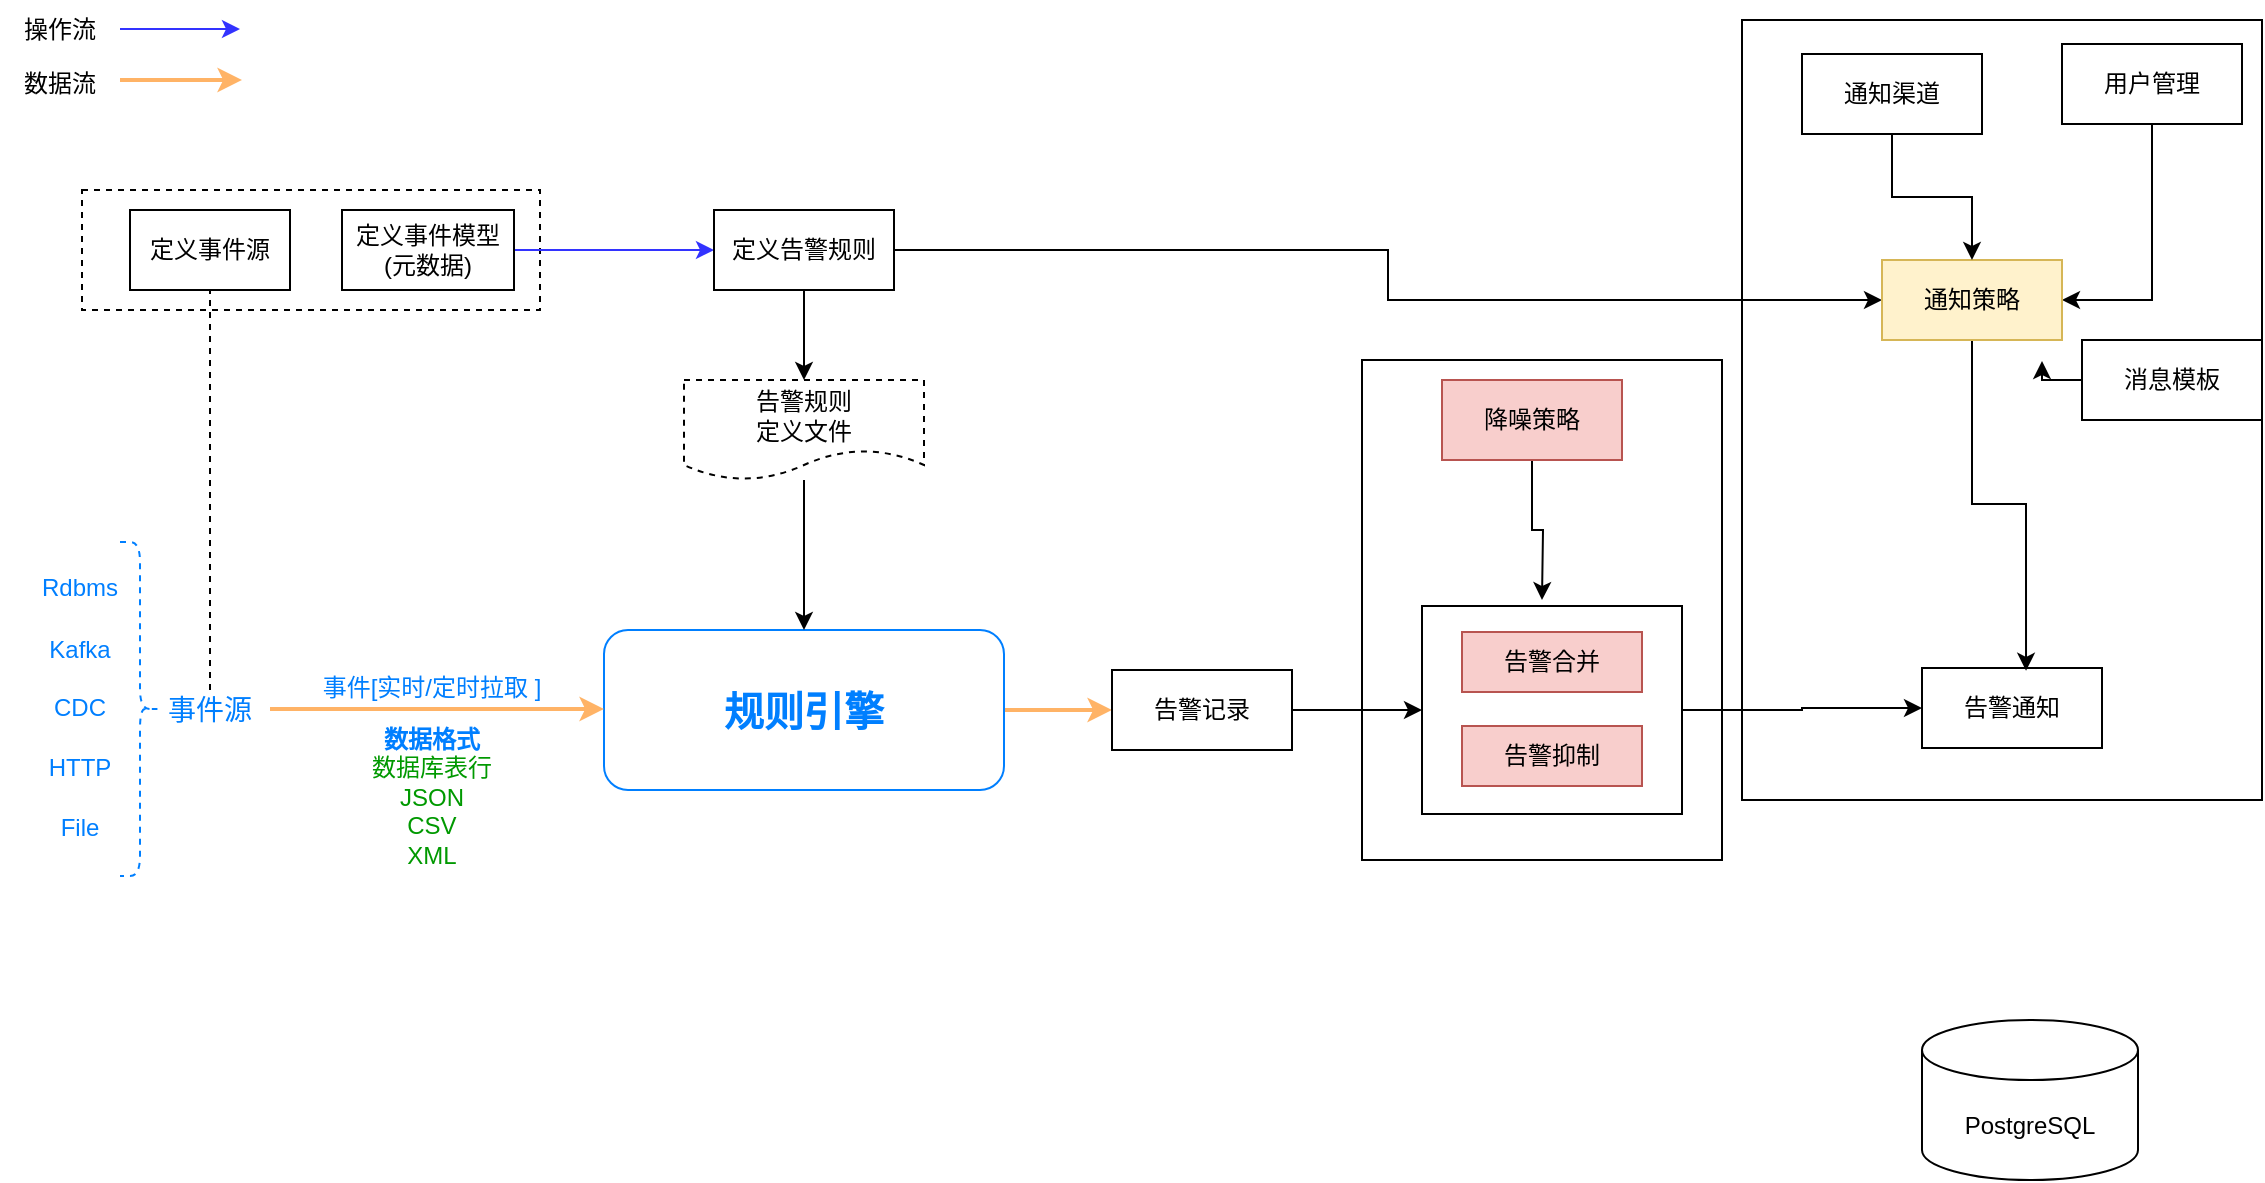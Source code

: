 <mxfile version="21.0.2" type="github" pages="3">
  <diagram name="架构图" id="fyfxFs40vQIkgWjK6ug6">
    <mxGraphModel dx="1050" dy="541" grid="1" gridSize="10" guides="1" tooltips="1" connect="1" arrows="1" fold="1" page="1" pageScale="1" pageWidth="1169" pageHeight="827" math="0" shadow="0">
      <root>
        <mxCell id="0" />
        <mxCell id="1" parent="0" />
        <mxCell id="ajzhrPVUtSA5EL2jIO49-2" value="" style="rounded=0;whiteSpace=wrap;html=1;" vertex="1" parent="1">
          <mxGeometry x="710" y="180" width="180" height="250" as="geometry" />
        </mxCell>
        <mxCell id="ajzhrPVUtSA5EL2jIO49-3" value="" style="rounded=0;whiteSpace=wrap;html=1;" vertex="1" parent="1">
          <mxGeometry x="900" y="10" width="260" height="390" as="geometry" />
        </mxCell>
        <mxCell id="mOruX_GzIYojNORpQygu-18" value="" style="rounded=0;whiteSpace=wrap;html=1;dashed=1;" parent="1" vertex="1">
          <mxGeometry x="70" y="95" width="229" height="60" as="geometry" />
        </mxCell>
        <mxCell id="mOruX_GzIYojNORpQygu-41" style="edgeStyle=orthogonalEdgeStyle;rounded=0;orthogonalLoop=1;jettySize=auto;html=1;entryX=0;entryY=0.5;entryDx=0;entryDy=0;fontSize=14;fontColor=#007FFF;strokeColor=#FFB366;strokeWidth=2;" parent="1" source="mOruX_GzIYojNORpQygu-1" target="mOruX_GzIYojNORpQygu-40" edge="1">
          <mxGeometry relative="1" as="geometry" />
        </mxCell>
        <mxCell id="mOruX_GzIYojNORpQygu-1" value="规则引擎" style="rounded=1;whiteSpace=wrap;html=1;fontSize=20;strokeColor=#007FFF;fontStyle=1;fontColor=#007FFF;" parent="1" vertex="1">
          <mxGeometry x="331" y="315" width="200" height="80" as="geometry" />
        </mxCell>
        <mxCell id="mOruX_GzIYojNORpQygu-7" value="定义事件源" style="rounded=0;whiteSpace=wrap;html=1;" parent="1" vertex="1">
          <mxGeometry x="94" y="105" width="80" height="40" as="geometry" />
        </mxCell>
        <mxCell id="mOruX_GzIYojNORpQygu-16" style="edgeStyle=orthogonalEdgeStyle;rounded=0;orthogonalLoop=1;jettySize=auto;html=1;exitX=1;exitY=0.5;exitDx=0;exitDy=0;entryX=0;entryY=0.5;entryDx=0;entryDy=0;fontSize=20;strokeColor=#3333FF;fontColor=#007FFF;fillColor=#d5e8d4;" parent="1" source="mOruX_GzIYojNORpQygu-9" target="mOruX_GzIYojNORpQygu-10" edge="1">
          <mxGeometry relative="1" as="geometry" />
        </mxCell>
        <mxCell id="mOruX_GzIYojNORpQygu-9" value="定义事件模型&lt;br&gt;(元数据)" style="rounded=0;whiteSpace=wrap;html=1;" parent="1" vertex="1">
          <mxGeometry x="200" y="105" width="86" height="40" as="geometry" />
        </mxCell>
        <mxCell id="AYFe1LkNhk6pxs-Rbo1C-2" style="edgeStyle=orthogonalEdgeStyle;rounded=0;orthogonalLoop=1;jettySize=auto;html=1;entryX=0;entryY=0.5;entryDx=0;entryDy=0;" parent="1" source="mOruX_GzIYojNORpQygu-10" target="AYFe1LkNhk6pxs-Rbo1C-1" edge="1">
          <mxGeometry relative="1" as="geometry" />
        </mxCell>
        <mxCell id="AYFe1LkNhk6pxs-Rbo1C-3" style="edgeStyle=orthogonalEdgeStyle;rounded=0;orthogonalLoop=1;jettySize=auto;html=1;entryX=0.5;entryY=0;entryDx=0;entryDy=0;" parent="1" source="mOruX_GzIYojNORpQygu-10" target="mOruX_GzIYojNORpQygu-17" edge="1">
          <mxGeometry relative="1" as="geometry" />
        </mxCell>
        <mxCell id="mOruX_GzIYojNORpQygu-10" value="定义告警规则" style="rounded=0;whiteSpace=wrap;html=1;" parent="1" vertex="1">
          <mxGeometry x="386" y="105" width="90" height="40" as="geometry" />
        </mxCell>
        <mxCell id="AYFe1LkNhk6pxs-Rbo1C-5" style="edgeStyle=orthogonalEdgeStyle;rounded=0;orthogonalLoop=1;jettySize=auto;html=1;entryX=0.5;entryY=0;entryDx=0;entryDy=0;" parent="1" source="mOruX_GzIYojNORpQygu-17" target="mOruX_GzIYojNORpQygu-1" edge="1">
          <mxGeometry relative="1" as="geometry" />
        </mxCell>
        <mxCell id="mOruX_GzIYojNORpQygu-17" value="告警规则&lt;br&gt;定义文件" style="shape=document;whiteSpace=wrap;html=1;boundedLbl=1;dashed=1;" parent="1" vertex="1">
          <mxGeometry x="371" y="190" width="120" height="50" as="geometry" />
        </mxCell>
        <mxCell id="mOruX_GzIYojNORpQygu-25" value="" style="shape=curlyBracket;whiteSpace=wrap;html=1;rounded=1;flipH=1;labelPosition=right;verticalLabelPosition=middle;align=left;verticalAlign=middle;dashed=1;strokeColor=#007FFF;fontSize=20;fontColor=#007FFF;" parent="1" vertex="1">
          <mxGeometry x="89" y="271" width="20" height="167" as="geometry" />
        </mxCell>
        <mxCell id="mOruX_GzIYojNORpQygu-26" value="Rdbms" style="text;strokeColor=none;align=center;fillColor=none;html=1;verticalAlign=middle;whiteSpace=wrap;rounded=0;fontSize=12;fontColor=#007FFF;" parent="1" vertex="1">
          <mxGeometry x="39" y="284" width="60" height="20" as="geometry" />
        </mxCell>
        <mxCell id="mOruX_GzIYojNORpQygu-28" value="Kafka" style="text;strokeColor=none;align=center;fillColor=none;html=1;verticalAlign=middle;whiteSpace=wrap;rounded=0;fontSize=12;fontColor=#007FFF;" parent="1" vertex="1">
          <mxGeometry x="39" y="315" width="60" height="20" as="geometry" />
        </mxCell>
        <mxCell id="mOruX_GzIYojNORpQygu-31" value="CDC" style="text;strokeColor=none;align=center;fillColor=none;html=1;verticalAlign=middle;whiteSpace=wrap;rounded=0;fontSize=12;fontColor=#007FFF;" parent="1" vertex="1">
          <mxGeometry x="39" y="344" width="60" height="20" as="geometry" />
        </mxCell>
        <mxCell id="mOruX_GzIYojNORpQygu-32" value="HTTP" style="text;strokeColor=none;align=center;fillColor=none;html=1;verticalAlign=middle;whiteSpace=wrap;rounded=0;fontSize=12;fontColor=#007FFF;" parent="1" vertex="1">
          <mxGeometry x="39" y="374" width="60" height="20" as="geometry" />
        </mxCell>
        <mxCell id="mOruX_GzIYojNORpQygu-33" value="File" style="text;strokeColor=none;align=center;fillColor=none;html=1;verticalAlign=middle;whiteSpace=wrap;rounded=0;fontSize=12;fontColor=#007FFF;" parent="1" vertex="1">
          <mxGeometry x="39" y="404" width="60" height="20" as="geometry" />
        </mxCell>
        <mxCell id="mOruX_GzIYojNORpQygu-36" style="edgeStyle=orthogonalEdgeStyle;rounded=0;orthogonalLoop=1;jettySize=auto;html=1;fontSize=14;fontColor=#007FFF;strokeColor=#FFB366;strokeWidth=2;" parent="1" edge="1">
          <mxGeometry relative="1" as="geometry">
            <mxPoint x="89" y="40" as="sourcePoint" />
            <mxPoint x="150" y="40" as="targetPoint" />
          </mxGeometry>
        </mxCell>
        <mxCell id="mOruX_GzIYojNORpQygu-37" style="edgeStyle=orthogonalEdgeStyle;rounded=0;orthogonalLoop=1;jettySize=auto;html=1;exitX=0.5;exitY=0;exitDx=0;exitDy=0;fontSize=14;fontColor=#007FFF;dashed=1;endArrow=none;endFill=0;" parent="1" source="mOruX_GzIYojNORpQygu-34" target="mOruX_GzIYojNORpQygu-7" edge="1">
          <mxGeometry relative="1" as="geometry" />
        </mxCell>
        <mxCell id="mOruX_GzIYojNORpQygu-34" value="事件源" style="text;strokeColor=none;align=center;fillColor=none;html=1;verticalAlign=middle;whiteSpace=wrap;rounded=0;fontSize=14;fontColor=#007FFF;" parent="1" vertex="1">
          <mxGeometry x="104" y="345" width="60" height="20" as="geometry" />
        </mxCell>
        <mxCell id="mOruX_GzIYojNORpQygu-38" value="事件[实时/定时拉取 ]" style="text;strokeColor=none;align=center;fillColor=none;html=1;verticalAlign=middle;whiteSpace=wrap;rounded=0;fontSize=12;fontColor=#007FFF;" parent="1" vertex="1">
          <mxGeometry x="180" y="334" width="130" height="20" as="geometry" />
        </mxCell>
        <mxCell id="mOruX_GzIYojNORpQygu-39" value="&lt;b&gt;&lt;font style=&quot;font-size: 12px;&quot;&gt;数据格式&lt;/font&gt;&lt;/b&gt;&lt;br&gt;&lt;font color=&quot;#009900&quot;&gt;数据库表行&lt;br&gt;JSON&lt;br&gt;CSV&lt;br&gt;XML&lt;/font&gt;" style="text;strokeColor=none;align=center;fillColor=none;html=1;verticalAlign=top;whiteSpace=wrap;rounded=0;fontSize=12;fontColor=#007FFF;" parent="1" vertex="1">
          <mxGeometry x="180" y="356" width="130" height="100" as="geometry" />
        </mxCell>
        <mxCell id="N9vnKGzAlBT49hK8Uw0d-4" style="edgeStyle=orthogonalEdgeStyle;rounded=0;orthogonalLoop=1;jettySize=auto;html=1;entryX=0;entryY=0.5;entryDx=0;entryDy=0;" edge="1" parent="1" source="mOruX_GzIYojNORpQygu-40" target="SUWMHciUiN1ln3H69Bqs-1">
          <mxGeometry relative="1" as="geometry" />
        </mxCell>
        <mxCell id="mOruX_GzIYojNORpQygu-40" value="告警记录" style="rounded=0;whiteSpace=wrap;html=1;" parent="1" vertex="1">
          <mxGeometry x="585" y="335" width="90" height="40" as="geometry" />
        </mxCell>
        <mxCell id="mOruX_GzIYojNORpQygu-42" value="告警通知" style="rounded=0;whiteSpace=wrap;html=1;" parent="1" vertex="1">
          <mxGeometry x="990" y="334" width="90" height="40" as="geometry" />
        </mxCell>
        <mxCell id="p2kBlK-FWfxOSTdEt7PT-1" value="PostgreSQL" style="shape=cylinder3;whiteSpace=wrap;html=1;boundedLbl=1;backgroundOutline=1;size=15;" parent="1" vertex="1">
          <mxGeometry x="990" y="510" width="108" height="80" as="geometry" />
        </mxCell>
        <mxCell id="p2kBlK-FWfxOSTdEt7PT-5" style="edgeStyle=orthogonalEdgeStyle;rounded=0;orthogonalLoop=1;jettySize=auto;html=1;fontSize=20;fontColor=#007FFF;strokeColor=#3333FF;fillColor=#d5e8d4;" parent="1" edge="1">
          <mxGeometry relative="1" as="geometry">
            <mxPoint x="89" y="14.5" as="sourcePoint" />
            <mxPoint x="149" y="14.5" as="targetPoint" />
          </mxGeometry>
        </mxCell>
        <mxCell id="p2kBlK-FWfxOSTdEt7PT-6" value="操作流" style="text;strokeColor=none;align=center;fillColor=none;html=1;verticalAlign=middle;whiteSpace=wrap;rounded=0;" parent="1" vertex="1">
          <mxGeometry x="29" width="60" height="30" as="geometry" />
        </mxCell>
        <mxCell id="p2kBlK-FWfxOSTdEt7PT-12" style="edgeStyle=orthogonalEdgeStyle;rounded=0;orthogonalLoop=1;jettySize=auto;html=1;entryX=0;entryY=0.5;entryDx=0;entryDy=0;fontSize=14;fontColor=#007FFF;strokeColor=#FFB366;strokeWidth=2;" parent="1" edge="1">
          <mxGeometry relative="1" as="geometry">
            <mxPoint x="164" y="354.5" as="sourcePoint" />
            <mxPoint x="331" y="354.5" as="targetPoint" />
          </mxGeometry>
        </mxCell>
        <mxCell id="p2kBlK-FWfxOSTdEt7PT-14" value="数据流" style="text;strokeColor=none;align=center;fillColor=none;html=1;verticalAlign=middle;whiteSpace=wrap;rounded=0;" parent="1" vertex="1">
          <mxGeometry x="29" y="27" width="60" height="30" as="geometry" />
        </mxCell>
        <mxCell id="AYFe1LkNhk6pxs-Rbo1C-6" style="edgeStyle=orthogonalEdgeStyle;rounded=0;orthogonalLoop=1;jettySize=auto;html=1;entryX=1;entryY=0.5;entryDx=0;entryDy=0;" parent="1" source="p2kBlK-FWfxOSTdEt7PT-15" target="AYFe1LkNhk6pxs-Rbo1C-1" edge="1">
          <mxGeometry relative="1" as="geometry" />
        </mxCell>
        <mxCell id="p2kBlK-FWfxOSTdEt7PT-15" value="用户管理" style="rounded=0;whiteSpace=wrap;html=1;" parent="1" vertex="1">
          <mxGeometry x="1060" y="22" width="90" height="40" as="geometry" />
        </mxCell>
        <mxCell id="4iDX63rbDuVrgUjDsWIF-3" style="edgeStyle=orthogonalEdgeStyle;rounded=0;orthogonalLoop=1;jettySize=auto;html=1;entryX=0.578;entryY=0.035;entryDx=0;entryDy=0;entryPerimeter=0;" edge="1" parent="1" source="AYFe1LkNhk6pxs-Rbo1C-1" target="mOruX_GzIYojNORpQygu-42">
          <mxGeometry relative="1" as="geometry" />
        </mxCell>
        <mxCell id="AYFe1LkNhk6pxs-Rbo1C-1" value="通知策略" style="rounded=0;whiteSpace=wrap;html=1;fillColor=#fff2cc;strokeColor=#d6b656;" parent="1" vertex="1">
          <mxGeometry x="970" y="130" width="90" height="40" as="geometry" />
        </mxCell>
        <mxCell id="AYFe1LkNhk6pxs-Rbo1C-8" style="edgeStyle=orthogonalEdgeStyle;rounded=0;orthogonalLoop=1;jettySize=auto;html=1;entryX=0.5;entryY=0;entryDx=0;entryDy=0;" parent="1" source="AYFe1LkNhk6pxs-Rbo1C-7" target="AYFe1LkNhk6pxs-Rbo1C-1" edge="1">
          <mxGeometry relative="1" as="geometry" />
        </mxCell>
        <mxCell id="AYFe1LkNhk6pxs-Rbo1C-7" value="通知渠道" style="rounded=0;whiteSpace=wrap;html=1;" parent="1" vertex="1">
          <mxGeometry x="930" y="27" width="90" height="40" as="geometry" />
        </mxCell>
        <mxCell id="N9vnKGzAlBT49hK8Uw0d-5" style="edgeStyle=orthogonalEdgeStyle;rounded=0;orthogonalLoop=1;jettySize=auto;html=1;entryX=0;entryY=0.5;entryDx=0;entryDy=0;" edge="1" parent="1" source="SUWMHciUiN1ln3H69Bqs-1" target="mOruX_GzIYojNORpQygu-42">
          <mxGeometry relative="1" as="geometry" />
        </mxCell>
        <mxCell id="SUWMHciUiN1ln3H69Bqs-1" value="" style="rounded=0;whiteSpace=wrap;html=1;" vertex="1" parent="1">
          <mxGeometry x="740" y="303" width="130" height="104" as="geometry" />
        </mxCell>
        <mxCell id="N9vnKGzAlBT49hK8Uw0d-1" value="告警合并" style="rounded=0;whiteSpace=wrap;html=1;fillColor=#f8cecc;strokeColor=#b85450;" vertex="1" parent="1">
          <mxGeometry x="760" y="316" width="90" height="30" as="geometry" />
        </mxCell>
        <mxCell id="N9vnKGzAlBT49hK8Uw0d-2" value="告警抑制" style="rounded=0;whiteSpace=wrap;html=1;fillColor=#f8cecc;strokeColor=#b85450;" vertex="1" parent="1">
          <mxGeometry x="760" y="363" width="90" height="30" as="geometry" />
        </mxCell>
        <mxCell id="N9vnKGzAlBT49hK8Uw0d-3" style="edgeStyle=orthogonalEdgeStyle;rounded=0;orthogonalLoop=1;jettySize=auto;html=1;exitX=0.5;exitY=1;exitDx=0;exitDy=0;" edge="1" parent="1" source="N9vnKGzAlBT49hK8Uw0d-2" target="N9vnKGzAlBT49hK8Uw0d-2">
          <mxGeometry relative="1" as="geometry" />
        </mxCell>
        <mxCell id="4iDX63rbDuVrgUjDsWIF-2" style="edgeStyle=orthogonalEdgeStyle;rounded=0;orthogonalLoop=1;jettySize=auto;html=1;" edge="1" parent="1" source="4iDX63rbDuVrgUjDsWIF-1">
          <mxGeometry relative="1" as="geometry">
            <mxPoint x="800" y="300" as="targetPoint" />
          </mxGeometry>
        </mxCell>
        <mxCell id="4iDX63rbDuVrgUjDsWIF-1" value="降噪策略" style="rounded=0;whiteSpace=wrap;html=1;fillColor=#f8cecc;strokeColor=#b85450;" vertex="1" parent="1">
          <mxGeometry x="750" y="190" width="90" height="40" as="geometry" />
        </mxCell>
        <mxCell id="ajzhrPVUtSA5EL2jIO49-5" style="edgeStyle=orthogonalEdgeStyle;rounded=0;orthogonalLoop=1;jettySize=auto;html=1;" edge="1" parent="1" source="ajzhrPVUtSA5EL2jIO49-4">
          <mxGeometry relative="1" as="geometry">
            <mxPoint x="1050" y="180" as="targetPoint" />
          </mxGeometry>
        </mxCell>
        <mxCell id="ajzhrPVUtSA5EL2jIO49-4" value="消息模板" style="rounded=0;whiteSpace=wrap;html=1;" vertex="1" parent="1">
          <mxGeometry x="1070" y="170" width="90" height="40" as="geometry" />
        </mxCell>
      </root>
    </mxGraphModel>
  </diagram>
  <diagram id="dFroDQbs53emCn8TejDB" name="告警规则设计">
    <mxGraphModel dx="1050" dy="541" grid="1" gridSize="10" guides="1" tooltips="1" connect="1" arrows="1" fold="1" page="1" pageScale="1" pageWidth="1169" pageHeight="827" math="0" shadow="0">
      <root>
        <mxCell id="0" />
        <mxCell id="1" parent="0" />
        <mxCell id="9-6hHzbfZa_yqnp6kfX1-1" value="规则名称" style="rounded=0;whiteSpace=wrap;html=1;" parent="1" vertex="1">
          <mxGeometry x="150" y="180" width="100" height="30" as="geometry" />
        </mxCell>
        <mxCell id="9-6hHzbfZa_yqnp6kfX1-2" style="edgeStyle=orthogonalEdgeStyle;rounded=0;orthogonalLoop=1;jettySize=auto;html=1;" parent="1" source="9-6hHzbfZa_yqnp6kfX1-3" target="9-6hHzbfZa_yqnp6kfX1-5" edge="1">
          <mxGeometry relative="1" as="geometry" />
        </mxCell>
        <mxCell id="9-6hHzbfZa_yqnp6kfX1-3" value="选择事件源" style="rounded=0;whiteSpace=wrap;html=1;" parent="1" vertex="1">
          <mxGeometry x="150" y="220" width="100" height="30" as="geometry" />
        </mxCell>
        <mxCell id="9-6hHzbfZa_yqnp6kfX1-4" style="edgeStyle=orthogonalEdgeStyle;rounded=0;orthogonalLoop=1;jettySize=auto;html=1;entryX=0;entryY=0.5;entryDx=0;entryDy=0;" parent="1" source="9-6hHzbfZa_yqnp6kfX1-5" target="9-6hHzbfZa_yqnp6kfX1-10" edge="1">
          <mxGeometry relative="1" as="geometry" />
        </mxCell>
        <mxCell id="9-6hHzbfZa_yqnp6kfX1-5" value="列出事件源字段" style="rounded=0;whiteSpace=wrap;html=1;" parent="1" vertex="1">
          <mxGeometry x="350" y="220" width="100" height="30" as="geometry" />
        </mxCell>
        <mxCell id="9-6hHzbfZa_yqnp6kfX1-6" style="edgeStyle=orthogonalEdgeStyle;rounded=0;orthogonalLoop=1;jettySize=auto;html=1;entryX=0;entryY=0.5;entryDx=0;entryDy=0;" parent="1" source="9-6hHzbfZa_yqnp6kfX1-7" target="9-6hHzbfZa_yqnp6kfX1-18" edge="1">
          <mxGeometry relative="1" as="geometry" />
        </mxCell>
        <mxCell id="9-6hHzbfZa_yqnp6kfX1-7" value="设置过滤条件" style="rounded=0;whiteSpace=wrap;html=1;" parent="1" vertex="1">
          <mxGeometry x="150" y="280" width="100" height="30" as="geometry" />
        </mxCell>
        <mxCell id="9-6hHzbfZa_yqnp6kfX1-8" style="edgeStyle=orthogonalEdgeStyle;rounded=0;orthogonalLoop=1;jettySize=auto;html=1;entryX=0;entryY=0.5;entryDx=0;entryDy=0;" parent="1" source="9-6hHzbfZa_yqnp6kfX1-9" target="9-6hHzbfZa_yqnp6kfX1-26" edge="1">
          <mxGeometry relative="1" as="geometry" />
        </mxCell>
        <mxCell id="9-6hHzbfZa_yqnp6kfX1-9" value="设置排序条件" style="rounded=0;whiteSpace=wrap;html=1;" parent="1" vertex="1">
          <mxGeometry x="150" y="430" width="100" height="30" as="geometry" />
        </mxCell>
        <mxCell id="9-6hHzbfZa_yqnp6kfX1-10" value="选择字段" style="rounded=0;whiteSpace=wrap;html=1;" parent="1" vertex="1">
          <mxGeometry x="520" y="220" width="100" height="30" as="geometry" />
        </mxCell>
        <mxCell id="9-6hHzbfZa_yqnp6kfX1-11" style="edgeStyle=orthogonalEdgeStyle;rounded=0;orthogonalLoop=1;jettySize=auto;html=1;" parent="1" source="9-6hHzbfZa_yqnp6kfX1-12" target="9-6hHzbfZa_yqnp6kfX1-14" edge="1">
          <mxGeometry relative="1" as="geometry" />
        </mxCell>
        <mxCell id="9-6hHzbfZa_yqnp6kfX1-12" value="设置时间窗口" style="rounded=0;whiteSpace=wrap;html=1;" parent="1" vertex="1">
          <mxGeometry x="150" y="530" width="110" height="30" as="geometry" />
        </mxCell>
        <mxCell id="9-6hHzbfZa_yqnp6kfX1-13" style="edgeStyle=orthogonalEdgeStyle;rounded=0;orthogonalLoop=1;jettySize=auto;html=1;" parent="1" source="9-6hHzbfZa_yqnp6kfX1-14" target="9-6hHzbfZa_yqnp6kfX1-16" edge="1">
          <mxGeometry relative="1" as="geometry" />
        </mxCell>
        <mxCell id="9-6hHzbfZa_yqnp6kfX1-14" value="输入时间值" style="rounded=0;whiteSpace=wrap;html=1;" parent="1" vertex="1">
          <mxGeometry x="350" y="530" width="100" height="30" as="geometry" />
        </mxCell>
        <mxCell id="9-6hHzbfZa_yqnp6kfX1-15" style="edgeStyle=orthogonalEdgeStyle;rounded=0;orthogonalLoop=1;jettySize=auto;html=1;entryX=0;entryY=0.5;entryDx=0;entryDy=0;" parent="1" source="9-6hHzbfZa_yqnp6kfX1-16" target="9-6hHzbfZa_yqnp6kfX1-65" edge="1">
          <mxGeometry relative="1" as="geometry" />
        </mxCell>
        <mxCell id="9-6hHzbfZa_yqnp6kfX1-16" value="选择时间单位" style="rounded=0;whiteSpace=wrap;html=1;" parent="1" vertex="1">
          <mxGeometry x="520" y="530" width="100" height="30" as="geometry" />
        </mxCell>
        <mxCell id="9-6hHzbfZa_yqnp6kfX1-17" style="edgeStyle=orthogonalEdgeStyle;rounded=0;orthogonalLoop=1;jettySize=auto;html=1;entryX=0;entryY=0.5;entryDx=0;entryDy=0;" parent="1" source="9-6hHzbfZa_yqnp6kfX1-18" target="9-6hHzbfZa_yqnp6kfX1-20" edge="1">
          <mxGeometry relative="1" as="geometry" />
        </mxCell>
        <mxCell id="9-6hHzbfZa_yqnp6kfX1-18" value="多个条件设置" style="rounded=0;whiteSpace=wrap;html=1;" parent="1" vertex="1">
          <mxGeometry x="350" y="280" width="100" height="30" as="geometry" />
        </mxCell>
        <mxCell id="9-6hHzbfZa_yqnp6kfX1-19" style="edgeStyle=orthogonalEdgeStyle;rounded=0;orthogonalLoop=1;jettySize=auto;html=1;entryX=0;entryY=0.5;entryDx=0;entryDy=0;" parent="1" source="9-6hHzbfZa_yqnp6kfX1-20" target="9-6hHzbfZa_yqnp6kfX1-22" edge="1">
          <mxGeometry relative="1" as="geometry" />
        </mxCell>
        <mxCell id="9-6hHzbfZa_yqnp6kfX1-20" value="选择字段" style="rounded=0;whiteSpace=wrap;html=1;" parent="1" vertex="1">
          <mxGeometry x="520" y="280" width="100" height="30" as="geometry" />
        </mxCell>
        <mxCell id="9-6hHzbfZa_yqnp6kfX1-21" value="" style="edgeStyle=orthogonalEdgeStyle;rounded=0;orthogonalLoop=1;jettySize=auto;html=1;" parent="1" source="9-6hHzbfZa_yqnp6kfX1-22" target="9-6hHzbfZa_yqnp6kfX1-24" edge="1">
          <mxGeometry relative="1" as="geometry" />
        </mxCell>
        <mxCell id="9-6hHzbfZa_yqnp6kfX1-22" value="选择比较条件" style="rounded=0;whiteSpace=wrap;html=1;" parent="1" vertex="1">
          <mxGeometry x="660" y="280" width="100" height="30" as="geometry" />
        </mxCell>
        <mxCell id="9-6hHzbfZa_yqnp6kfX1-23" style="edgeStyle=orthogonalEdgeStyle;rounded=0;orthogonalLoop=1;jettySize=auto;html=1;entryX=0;entryY=0.5;entryDx=0;entryDy=0;" parent="1" source="9-6hHzbfZa_yqnp6kfX1-24" target="9-6hHzbfZa_yqnp6kfX1-33" edge="1">
          <mxGeometry relative="1" as="geometry" />
        </mxCell>
        <mxCell id="9-6hHzbfZa_yqnp6kfX1-24" value="设置条件值" style="rounded=0;whiteSpace=wrap;html=1;" parent="1" vertex="1">
          <mxGeometry x="800" y="280" width="100" height="30" as="geometry" />
        </mxCell>
        <mxCell id="9-6hHzbfZa_yqnp6kfX1-25" style="edgeStyle=orthogonalEdgeStyle;rounded=0;orthogonalLoop=1;jettySize=auto;html=1;entryX=0;entryY=0.5;entryDx=0;entryDy=0;" parent="1" source="9-6hHzbfZa_yqnp6kfX1-26" target="9-6hHzbfZa_yqnp6kfX1-28" edge="1">
          <mxGeometry relative="1" as="geometry" />
        </mxCell>
        <mxCell id="9-6hHzbfZa_yqnp6kfX1-26" value="多个排序设置" style="rounded=0;whiteSpace=wrap;html=1;" parent="1" vertex="1">
          <mxGeometry x="350" y="430" width="100" height="30" as="geometry" />
        </mxCell>
        <mxCell id="9-6hHzbfZa_yqnp6kfX1-27" style="edgeStyle=orthogonalEdgeStyle;rounded=0;orthogonalLoop=1;jettySize=auto;html=1;entryX=0;entryY=0.5;entryDx=0;entryDy=0;" parent="1" source="9-6hHzbfZa_yqnp6kfX1-28" target="9-6hHzbfZa_yqnp6kfX1-30" edge="1">
          <mxGeometry relative="1" as="geometry" />
        </mxCell>
        <mxCell id="9-6hHzbfZa_yqnp6kfX1-28" value="选择字段" style="rounded=0;whiteSpace=wrap;html=1;" parent="1" vertex="1">
          <mxGeometry x="520" y="430" width="100" height="30" as="geometry" />
        </mxCell>
        <mxCell id="9-6hHzbfZa_yqnp6kfX1-29" style="edgeStyle=orthogonalEdgeStyle;rounded=0;orthogonalLoop=1;jettySize=auto;html=1;entryX=0;entryY=0.5;entryDx=0;entryDy=0;" parent="1" source="9-6hHzbfZa_yqnp6kfX1-30" target="9-6hHzbfZa_yqnp6kfX1-31" edge="1">
          <mxGeometry relative="1" as="geometry" />
        </mxCell>
        <mxCell id="9-6hHzbfZa_yqnp6kfX1-30" value="设置排序方向" style="rounded=0;whiteSpace=wrap;html=1;" parent="1" vertex="1">
          <mxGeometry x="660" y="430" width="100" height="30" as="geometry" />
        </mxCell>
        <mxCell id="9-6hHzbfZa_yqnp6kfX1-31" value="选择升序、降序" style="rounded=0;whiteSpace=wrap;html=1;" parent="1" vertex="1">
          <mxGeometry x="800" y="430" width="100" height="30" as="geometry" />
        </mxCell>
        <mxCell id="9-6hHzbfZa_yqnp6kfX1-32" style="edgeStyle=orthogonalEdgeStyle;rounded=0;orthogonalLoop=1;jettySize=auto;html=1;entryX=0;entryY=0.5;entryDx=0;entryDy=0;" parent="1" source="9-6hHzbfZa_yqnp6kfX1-33" target="9-6hHzbfZa_yqnp6kfX1-34" edge="1">
          <mxGeometry relative="1" as="geometry" />
        </mxCell>
        <mxCell id="9-6hHzbfZa_yqnp6kfX1-33" value="设置条件间关系" style="rounded=0;whiteSpace=wrap;html=1;" parent="1" vertex="1">
          <mxGeometry x="940" y="280" width="100" height="30" as="geometry" />
        </mxCell>
        <mxCell id="9-6hHzbfZa_yqnp6kfX1-34" value="勾选多个条件为一组" style="rounded=0;whiteSpace=wrap;html=1;" parent="1" vertex="1">
          <mxGeometry x="1100" y="280" width="120" height="30" as="geometry" />
        </mxCell>
        <mxCell id="9-6hHzbfZa_yqnp6kfX1-35" style="edgeStyle=orthogonalEdgeStyle;rounded=0;orthogonalLoop=1;jettySize=auto;html=1;entryX=0;entryY=0.5;entryDx=0;entryDy=0;" parent="1" source="9-6hHzbfZa_yqnp6kfX1-36" target="9-6hHzbfZa_yqnp6kfX1-40" edge="1">
          <mxGeometry relative="1" as="geometry" />
        </mxCell>
        <mxCell id="9-6hHzbfZa_yqnp6kfX1-36" value="设置触发条件" style="rounded=0;whiteSpace=wrap;html=1;" parent="1" vertex="1">
          <mxGeometry x="150" y="760" width="110" height="30" as="geometry" />
        </mxCell>
        <mxCell id="9-6hHzbfZa_yqnp6kfX1-37" style="edgeStyle=orthogonalEdgeStyle;rounded=0;orthogonalLoop=1;jettySize=auto;html=1;entryX=0;entryY=0.5;entryDx=0;entryDy=0;" parent="1" source="9-6hHzbfZa_yqnp6kfX1-40" target="9-6hHzbfZa_yqnp6kfX1-42" edge="1">
          <mxGeometry relative="1" as="geometry" />
        </mxCell>
        <mxCell id="9-6hHzbfZa_yqnp6kfX1-38" style="edgeStyle=orthogonalEdgeStyle;rounded=0;orthogonalLoop=1;jettySize=auto;html=1;entryX=0;entryY=0.5;entryDx=0;entryDy=0;" parent="1" source="9-6hHzbfZa_yqnp6kfX1-40" target="9-6hHzbfZa_yqnp6kfX1-44" edge="1">
          <mxGeometry relative="1" as="geometry" />
        </mxCell>
        <mxCell id="9-6hHzbfZa_yqnp6kfX1-39" style="edgeStyle=orthogonalEdgeStyle;rounded=0;orthogonalLoop=1;jettySize=auto;html=1;entryX=0;entryY=0.5;entryDx=0;entryDy=0;" parent="1" source="9-6hHzbfZa_yqnp6kfX1-40" target="9-6hHzbfZa_yqnp6kfX1-46" edge="1">
          <mxGeometry relative="1" as="geometry" />
        </mxCell>
        <mxCell id="9-6hHzbfZa_yqnp6kfX1-40" value="动态增加多个" style="rounded=0;whiteSpace=wrap;html=1;" parent="1" vertex="1">
          <mxGeometry x="350" y="760" width="100" height="30" as="geometry" />
        </mxCell>
        <mxCell id="9-6hHzbfZa_yqnp6kfX1-41" style="edgeStyle=orthogonalEdgeStyle;rounded=0;orthogonalLoop=1;jettySize=auto;html=1;entryX=0;entryY=0.5;entryDx=0;entryDy=0;" parent="1" source="9-6hHzbfZa_yqnp6kfX1-42" edge="1">
          <mxGeometry relative="1" as="geometry">
            <mxPoint x="660" y="775" as="targetPoint" />
          </mxGeometry>
        </mxCell>
        <mxCell id="9-6hHzbfZa_yqnp6kfX1-42" value="有数据" style="rounded=0;whiteSpace=wrap;html=1;" parent="1" vertex="1">
          <mxGeometry x="520" y="760" width="100" height="30" as="geometry" />
        </mxCell>
        <mxCell id="9-6hHzbfZa_yqnp6kfX1-43" style="edgeStyle=orthogonalEdgeStyle;rounded=0;orthogonalLoop=1;jettySize=auto;html=1;entryX=0;entryY=0.5;entryDx=0;entryDy=0;" parent="1" source="9-6hHzbfZa_yqnp6kfX1-44" edge="1">
          <mxGeometry relative="1" as="geometry">
            <mxPoint x="660" y="844" as="targetPoint" />
          </mxGeometry>
        </mxCell>
        <mxCell id="9-6hHzbfZa_yqnp6kfX1-44" value="无数据" style="rounded=0;whiteSpace=wrap;html=1;" parent="1" vertex="1">
          <mxGeometry x="520" y="829" width="100" height="30" as="geometry" />
        </mxCell>
        <mxCell id="9-6hHzbfZa_yqnp6kfX1-45" style="edgeStyle=orthogonalEdgeStyle;rounded=0;orthogonalLoop=1;jettySize=auto;html=1;entryX=0;entryY=0.5;entryDx=0;entryDy=0;" parent="1" source="9-6hHzbfZa_yqnp6kfX1-46" target="9-6hHzbfZa_yqnp6kfX1-54" edge="1">
          <mxGeometry relative="1" as="geometry" />
        </mxCell>
        <mxCell id="9-6hHzbfZa_yqnp6kfX1-46" value="阈值" style="rounded=0;whiteSpace=wrap;html=1;" parent="1" vertex="1">
          <mxGeometry x="520" y="897" width="100" height="30" as="geometry" />
        </mxCell>
        <mxCell id="9-6hHzbfZa_yqnp6kfX1-47" style="edgeStyle=orthogonalEdgeStyle;rounded=0;orthogonalLoop=1;jettySize=auto;html=1;entryX=0;entryY=0.5;entryDx=0;entryDy=0;" parent="1" source="9-6hHzbfZa_yqnp6kfX1-48" target="9-6hHzbfZa_yqnp6kfX1-50" edge="1">
          <mxGeometry relative="1" as="geometry" />
        </mxCell>
        <mxCell id="9-6hHzbfZa_yqnp6kfX1-48" value="设置标签" style="rounded=0;whiteSpace=wrap;html=1;" parent="1" vertex="1">
          <mxGeometry x="150" y="640" width="110" height="30" as="geometry" />
        </mxCell>
        <mxCell id="9-6hHzbfZa_yqnp6kfX1-49" style="edgeStyle=orthogonalEdgeStyle;rounded=0;orthogonalLoop=1;jettySize=auto;html=1;entryX=0;entryY=0.5;entryDx=0;entryDy=0;" parent="1" source="9-6hHzbfZa_yqnp6kfX1-50" target="9-6hHzbfZa_yqnp6kfX1-52" edge="1">
          <mxGeometry relative="1" as="geometry" />
        </mxCell>
        <mxCell id="9-6hHzbfZa_yqnp6kfX1-50" value="动态增加多个" style="rounded=0;whiteSpace=wrap;html=1;" parent="1" vertex="1">
          <mxGeometry x="350" y="640" width="100" height="30" as="geometry" />
        </mxCell>
        <mxCell id="9-6hHzbfZa_yqnp6kfX1-51" style="edgeStyle=orthogonalEdgeStyle;rounded=0;orthogonalLoop=1;jettySize=auto;html=1;entryX=0;entryY=0.5;entryDx=0;entryDy=0;" parent="1" source="9-6hHzbfZa_yqnp6kfX1-52" target="9-6hHzbfZa_yqnp6kfX1-66" edge="1">
          <mxGeometry relative="1" as="geometry" />
        </mxCell>
        <mxCell id="9-6hHzbfZa_yqnp6kfX1-52" value="输入静态值或选择标签库" style="rounded=0;whiteSpace=wrap;html=1;" parent="1" vertex="1">
          <mxGeometry x="520" y="640" width="150" height="30" as="geometry" />
        </mxCell>
        <mxCell id="9-6hHzbfZa_yqnp6kfX1-53" style="edgeStyle=orthogonalEdgeStyle;rounded=0;orthogonalLoop=1;jettySize=auto;html=1;entryX=0;entryY=0.5;entryDx=0;entryDy=0;" parent="1" source="9-6hHzbfZa_yqnp6kfX1-54" target="9-6hHzbfZa_yqnp6kfX1-60" edge="1">
          <mxGeometry relative="1" as="geometry" />
        </mxCell>
        <mxCell id="9-6hHzbfZa_yqnp6kfX1-54" value="选择指标" style="rounded=0;whiteSpace=wrap;html=1;" parent="1" vertex="1">
          <mxGeometry x="660" y="897" width="150" height="30" as="geometry" />
        </mxCell>
        <mxCell id="9-6hHzbfZa_yqnp6kfX1-55" style="edgeStyle=orthogonalEdgeStyle;rounded=0;orthogonalLoop=1;jettySize=auto;html=1;" parent="1" source="9-6hHzbfZa_yqnp6kfX1-56" target="9-6hHzbfZa_yqnp6kfX1-72" edge="1">
          <mxGeometry relative="1" as="geometry" />
        </mxCell>
        <mxCell id="9-6hHzbfZa_yqnp6kfX1-56" value="输入阈值" style="rounded=0;whiteSpace=wrap;html=1;" parent="1" vertex="1">
          <mxGeometry x="1140" y="897" width="90" height="30" as="geometry" />
        </mxCell>
        <mxCell id="9-6hHzbfZa_yqnp6kfX1-57" style="edgeStyle=orthogonalEdgeStyle;rounded=0;orthogonalLoop=1;jettySize=auto;html=1;entryX=0;entryY=0.5;entryDx=0;entryDy=0;" parent="1" source="9-6hHzbfZa_yqnp6kfX1-58" target="9-6hHzbfZa_yqnp6kfX1-56" edge="1">
          <mxGeometry relative="1" as="geometry" />
        </mxCell>
        <mxCell id="9-6hHzbfZa_yqnp6kfX1-58" value="选择比较符" style="rounded=0;whiteSpace=wrap;html=1;" parent="1" vertex="1">
          <mxGeometry x="990" y="897" width="90" height="30" as="geometry" />
        </mxCell>
        <mxCell id="9-6hHzbfZa_yqnp6kfX1-59" style="edgeStyle=orthogonalEdgeStyle;rounded=0;orthogonalLoop=1;jettySize=auto;html=1;entryX=0;entryY=0.5;entryDx=0;entryDy=0;" parent="1" source="9-6hHzbfZa_yqnp6kfX1-60" target="9-6hHzbfZa_yqnp6kfX1-58" edge="1">
          <mxGeometry relative="1" as="geometry" />
        </mxCell>
        <mxCell id="9-6hHzbfZa_yqnp6kfX1-60" value="选择聚合方式" style="rounded=0;whiteSpace=wrap;html=1;" parent="1" vertex="1">
          <mxGeometry x="850" y="897" width="90" height="30" as="geometry" />
        </mxCell>
        <mxCell id="9-6hHzbfZa_yqnp6kfX1-61" value="=、&amp;gt;、&amp;lt;、等" style="shape=document;whiteSpace=wrap;html=1;boundedLbl=1;fillColor=#fff2cc;strokeColor=#d6b656;" parent="1" vertex="1">
          <mxGeometry x="660" y="320" width="100" height="50" as="geometry" />
        </mxCell>
        <mxCell id="9-6hHzbfZa_yqnp6kfX1-62" value="静态值、变量" style="shape=document;whiteSpace=wrap;html=1;boundedLbl=1;fillColor=#fff2cc;strokeColor=#d6b656;" parent="1" vertex="1">
          <mxGeometry x="800" y="320" width="100" height="50" as="geometry" />
        </mxCell>
        <mxCell id="9-6hHzbfZa_yqnp6kfX1-63" value="and、or" style="shape=document;whiteSpace=wrap;html=1;boundedLbl=1;fillColor=#fff2cc;strokeColor=#d6b656;" parent="1" vertex="1">
          <mxGeometry x="940" y="320" width="100" height="50" as="geometry" />
        </mxCell>
        <mxCell id="9-6hHzbfZa_yqnp6kfX1-64" value="多个条件用放在一个括号中，譬如 (a&amp;gt;1 or b&amp;lt;5)" style="shape=document;whiteSpace=wrap;html=1;boundedLbl=1;fillColor=#fff2cc;strokeColor=#d6b656;" parent="1" vertex="1">
          <mxGeometry x="1100" y="320" width="120" height="70" as="geometry" />
        </mxCell>
        <mxCell id="9-6hHzbfZa_yqnp6kfX1-65" value="对于实时流数据而言，这个是时间窗口，对于拉取数据库而言，这个为定时器，譬如对于kafka，设置5分钟表示使用5分钟内的数据进行计算，譬如拉取mysql某个表，设定5分钟表示每5分钟读取一批数据进行计算" style="shape=document;whiteSpace=wrap;html=1;boundedLbl=1;fillColor=#fff2cc;strokeColor=#d6b656;" parent="1" vertex="1">
          <mxGeometry x="740" y="490" width="270" height="110" as="geometry" />
        </mxCell>
        <mxCell id="9-6hHzbfZa_yqnp6kfX1-66" value="标签的意思是相当于给产生的告警记录增加一些维度，如果设置的触发查询中存在分组，那么分组字段默认就是标签，主要应用于告警降噪、通知路由和管理分派等场景，譬如增加标签“group”,设置值为“开发组”，那么在这个告警规则下产生的告警记录都会拥有group=开发组这一属性" style="shape=document;whiteSpace=wrap;html=1;boundedLbl=1;fillColor=#fff2cc;strokeColor=#d6b656;" parent="1" vertex="1">
          <mxGeometry x="740" y="605" width="370" height="100" as="geometry" />
        </mxCell>
        <mxCell id="9-6hHzbfZa_yqnp6kfX1-67" value="在设定的时间窗口中，只要有&amp;gt;1条事件进入，就会触发告警，适用于其他系统已经计算出告警" style="shape=document;whiteSpace=wrap;html=1;boundedLbl=1;fillColor=#fff2cc;strokeColor=#d6b656;" parent="1" vertex="1">
          <mxGeometry x="660" y="749.5" width="360" height="51" as="geometry" />
        </mxCell>
        <mxCell id="9-6hHzbfZa_yqnp6kfX1-68" value="在设定的时间窗口中没有事件进入，就会触发告警" style="shape=document;whiteSpace=wrap;html=1;boundedLbl=1;fillColor=#fff2cc;strokeColor=#d6b656;" parent="1" vertex="1">
          <mxGeometry x="660" y="820" width="360" height="51" as="geometry" />
        </mxCell>
        <mxCell id="9-6hHzbfZa_yqnp6kfX1-69" value="包括最大值、最小值、平均值、计数、求和" style="shape=document;whiteSpace=wrap;html=1;boundedLbl=1;fillColor=#fff2cc;strokeColor=#d6b656;" parent="1" vertex="1">
          <mxGeometry x="845" y="940" width="100" height="70" as="geometry" />
        </mxCell>
        <mxCell id="9-6hHzbfZa_yqnp6kfX1-70" value="=、&amp;gt;、&amp;lt;、等" style="shape=document;whiteSpace=wrap;html=1;boundedLbl=1;fillColor=#fff2cc;strokeColor=#d6b656;" parent="1" vertex="1">
          <mxGeometry x="990" y="940" width="100" height="50" as="geometry" />
        </mxCell>
        <mxCell id="9-6hHzbfZa_yqnp6kfX1-71" value="基于同一批事件，可以自定义设置多个触发条件，分别触发不同的告警" style="shape=document;whiteSpace=wrap;html=1;boundedLbl=1;fillColor=#fff2cc;strokeColor=#d6b656;" parent="1" vertex="1">
          <mxGeometry x="350" y="809" width="100" height="101" as="geometry" />
        </mxCell>
        <mxCell id="9-6hHzbfZa_yqnp6kfX1-72" value="分组字段" style="rounded=0;whiteSpace=wrap;html=1;" parent="1" vertex="1">
          <mxGeometry x="1280" y="897" width="90" height="30" as="geometry" />
        </mxCell>
        <mxCell id="CRI8og_CTDF0pAKL7oPs-1" value="区间" style="shape=document;whiteSpace=wrap;html=1;boundedLbl=1;fillColor=#fff2cc;strokeColor=#d6b656;" vertex="1" parent="1">
          <mxGeometry x="1140" y="940" width="100" height="50" as="geometry" />
        </mxCell>
      </root>
    </mxGraphModel>
  </diagram>
  <diagram id="0ZUike_UPeLgUvRnHep9" name="告警降噪">
    <mxGraphModel dx="1050" dy="541" grid="1" gridSize="10" guides="1" tooltips="1" connect="1" arrows="1" fold="1" page="1" pageScale="1" pageWidth="1169" pageHeight="827" math="0" shadow="0">
      <root>
        <mxCell id="0" />
        <mxCell id="1" parent="0" />
        <mxCell id="7HGjDA-4uBnpTRqDVmde-56" value="" style="rounded=0;whiteSpace=wrap;html=1;fillColor=none;strokeColor=#3399FF;dashed=1;" parent="1" vertex="1">
          <mxGeometry x="260" y="500" width="270" height="100" as="geometry" />
        </mxCell>
        <mxCell id="7HGjDA-4uBnpTRqDVmde-8" style="edgeStyle=orthogonalEdgeStyle;rounded=0;orthogonalLoop=1;jettySize=auto;html=1;entryX=0;entryY=0.5;entryDx=0;entryDy=0;" parent="1" source="7HGjDA-4uBnpTRqDVmde-1" target="7HGjDA-4uBnpTRqDVmde-5" edge="1">
          <mxGeometry relative="1" as="geometry" />
        </mxCell>
        <mxCell id="7HGjDA-4uBnpTRqDVmde-1" value="入库" style="rounded=0;whiteSpace=wrap;html=1;" parent="1" vertex="1">
          <mxGeometry x="160" y="286" width="70" height="30" as="geometry" />
        </mxCell>
        <mxCell id="7HGjDA-4uBnpTRqDVmde-7" style="edgeStyle=orthogonalEdgeStyle;rounded=0;orthogonalLoop=1;jettySize=auto;html=1;entryX=0.5;entryY=0;entryDx=0;entryDy=0;" parent="1" source="7HGjDA-4uBnpTRqDVmde-3" target="7HGjDA-4uBnpTRqDVmde-5" edge="1">
          <mxGeometry relative="1" as="geometry" />
        </mxCell>
        <mxCell id="7HGjDA-4uBnpTRqDVmde-3" value="合并策略(缓存)" style="rounded=0;whiteSpace=wrap;html=1;" parent="1" vertex="1">
          <mxGeometry x="280" y="166" width="100" height="30" as="geometry" />
        </mxCell>
        <mxCell id="7HGjDA-4uBnpTRqDVmde-11" style="edgeStyle=orthogonalEdgeStyle;rounded=0;orthogonalLoop=1;jettySize=auto;html=1;entryX=0;entryY=0.5;entryDx=0;entryDy=0;" parent="1" source="7HGjDA-4uBnpTRqDVmde-4" edge="1">
          <mxGeometry relative="1" as="geometry">
            <mxPoint x="605" y="301" as="targetPoint" />
          </mxGeometry>
        </mxCell>
        <mxCell id="7HGjDA-4uBnpTRqDVmde-22" style="edgeStyle=orthogonalEdgeStyle;rounded=0;orthogonalLoop=1;jettySize=auto;html=1;exitX=0.5;exitY=1;exitDx=0;exitDy=0;" parent="1" source="7HGjDA-4uBnpTRqDVmde-4" target="7HGjDA-4uBnpTRqDVmde-19" edge="1">
          <mxGeometry relative="1" as="geometry" />
        </mxCell>
        <mxCell id="7HGjDA-4uBnpTRqDVmde-4" value="判断是否匹配&lt;br&gt;合并策略条件" style="rhombus;whiteSpace=wrap;html=1;" parent="1" vertex="1">
          <mxGeometry x="415" y="261" width="130" height="80" as="geometry" />
        </mxCell>
        <mxCell id="7HGjDA-4uBnpTRqDVmde-9" style="edgeStyle=orthogonalEdgeStyle;rounded=0;orthogonalLoop=1;jettySize=auto;html=1;entryX=0;entryY=0.5;entryDx=0;entryDy=0;" parent="1" source="7HGjDA-4uBnpTRqDVmde-5" target="7HGjDA-4uBnpTRqDVmde-4" edge="1">
          <mxGeometry relative="1" as="geometry" />
        </mxCell>
        <mxCell id="7HGjDA-4uBnpTRqDVmde-5" value="合并策略计算" style="rounded=0;whiteSpace=wrap;html=1;" parent="1" vertex="1">
          <mxGeometry x="285" y="286" width="90" height="30" as="geometry" />
        </mxCell>
        <mxCell id="7HGjDA-4uBnpTRqDVmde-24" style="edgeStyle=orthogonalEdgeStyle;rounded=0;orthogonalLoop=1;jettySize=auto;html=1;entryX=0.5;entryY=0;entryDx=0;entryDy=0;" parent="1" source="7HGjDA-4uBnpTRqDVmde-12" target="7HGjDA-4uBnpTRqDVmde-15" edge="1">
          <mxGeometry relative="1" as="geometry" />
        </mxCell>
        <mxCell id="7HGjDA-4uBnpTRqDVmde-12" value="合并组(缓存)" style="rounded=0;whiteSpace=wrap;html=1;" parent="1" vertex="1">
          <mxGeometry x="620" y="166" width="100" height="30" as="geometry" />
        </mxCell>
        <mxCell id="7HGjDA-4uBnpTRqDVmde-14" value="是" style="text;strokeColor=none;align=center;fillColor=none;html=1;verticalAlign=middle;whiteSpace=wrap;rounded=0;" parent="1" vertex="1">
          <mxGeometry x="545" y="276" width="60" height="30" as="geometry" />
        </mxCell>
        <mxCell id="7HGjDA-4uBnpTRqDVmde-15" value="判断是否&lt;br&gt;已存在合并组" style="rhombus;whiteSpace=wrap;html=1;" parent="1" vertex="1">
          <mxGeometry x="605" y="261" width="130" height="80" as="geometry" />
        </mxCell>
        <mxCell id="7HGjDA-4uBnpTRqDVmde-16" style="edgeStyle=orthogonalEdgeStyle;rounded=0;orthogonalLoop=1;jettySize=auto;html=1;entryX=0;entryY=0.5;entryDx=0;entryDy=0;" parent="1" edge="1">
          <mxGeometry relative="1" as="geometry">
            <mxPoint x="735" y="300.5" as="sourcePoint" />
            <mxPoint x="795" y="300.5" as="targetPoint" />
          </mxGeometry>
        </mxCell>
        <mxCell id="7HGjDA-4uBnpTRqDVmde-17" value="是" style="text;strokeColor=none;align=center;fillColor=none;html=1;verticalAlign=middle;whiteSpace=wrap;rounded=0;" parent="1" vertex="1">
          <mxGeometry x="735" y="276" width="60" height="30" as="geometry" />
        </mxCell>
        <mxCell id="7HGjDA-4uBnpTRqDVmde-25" style="edgeStyle=orthogonalEdgeStyle;rounded=0;orthogonalLoop=1;jettySize=auto;html=1;entryX=1;entryY=0.5;entryDx=0;entryDy=0;" parent="1" source="7HGjDA-4uBnpTRqDVmde-18" target="7HGjDA-4uBnpTRqDVmde-12" edge="1">
          <mxGeometry relative="1" as="geometry">
            <Array as="points">
              <mxPoint x="860" y="181" />
            </Array>
          </mxGeometry>
        </mxCell>
        <mxCell id="7HGjDA-4uBnpTRqDVmde-31" style="edgeStyle=orthogonalEdgeStyle;rounded=0;orthogonalLoop=1;jettySize=auto;html=1;entryX=0;entryY=0.5;entryDx=0;entryDy=0;" parent="1" source="7HGjDA-4uBnpTRqDVmde-18" target="7HGjDA-4uBnpTRqDVmde-30" edge="1">
          <mxGeometry relative="1" as="geometry" />
        </mxCell>
        <mxCell id="7HGjDA-4uBnpTRqDVmde-18" value="告警信息加入到合并组" style="rounded=0;whiteSpace=wrap;html=1;" parent="1" vertex="1">
          <mxGeometry x="795" y="286" width="130" height="30" as="geometry" />
        </mxCell>
        <mxCell id="7HGjDA-4uBnpTRqDVmde-23" style="edgeStyle=orthogonalEdgeStyle;rounded=0;orthogonalLoop=1;jettySize=auto;html=1;entryX=0.5;entryY=1;entryDx=0;entryDy=0;" parent="1" source="7HGjDA-4uBnpTRqDVmde-19" target="7HGjDA-4uBnpTRqDVmde-18" edge="1">
          <mxGeometry relative="1" as="geometry">
            <mxPoint x="615" y="421" as="targetPoint" />
          </mxGeometry>
        </mxCell>
        <mxCell id="7HGjDA-4uBnpTRqDVmde-19" value="根据策略创建新的合并组(首次创建)" style="rounded=0;whiteSpace=wrap;html=1;" parent="1" vertex="1">
          <mxGeometry x="430" y="406" width="100" height="30" as="geometry" />
        </mxCell>
        <mxCell id="7HGjDA-4uBnpTRqDVmde-26" value="更新缓存" style="text;strokeColor=none;align=center;fillColor=none;html=1;verticalAlign=middle;whiteSpace=wrap;rounded=0;" parent="1" vertex="1">
          <mxGeometry x="805" y="156" width="60" height="30" as="geometry" />
        </mxCell>
        <mxCell id="7HGjDA-4uBnpTRqDVmde-29" style="edgeStyle=orthogonalEdgeStyle;rounded=0;orthogonalLoop=1;jettySize=auto;html=1;entryX=0;entryY=0.5;entryDx=0;entryDy=0;" parent="1" source="7HGjDA-4uBnpTRqDVmde-28" target="7HGjDA-4uBnpTRqDVmde-1" edge="1">
          <mxGeometry relative="1" as="geometry" />
        </mxCell>
        <mxCell id="7HGjDA-4uBnpTRqDVmde-28" value="告警信息" style="rounded=0;whiteSpace=wrap;html=1;" parent="1" vertex="1">
          <mxGeometry x="20" y="286" width="90" height="30" as="geometry" />
        </mxCell>
        <mxCell id="7HGjDA-4uBnpTRqDVmde-30" value="更新告警信息状态" style="rounded=0;whiteSpace=wrap;html=1;" parent="1" vertex="1">
          <mxGeometry x="975" y="286" width="110" height="30" as="geometry" />
        </mxCell>
        <mxCell id="7HGjDA-4uBnpTRqDVmde-37" style="edgeStyle=orthogonalEdgeStyle;rounded=0;orthogonalLoop=1;jettySize=auto;html=1;entryX=0;entryY=0.5;entryDx=0;entryDy=0;" parent="1" source="7HGjDA-4uBnpTRqDVmde-32" target="7HGjDA-4uBnpTRqDVmde-33" edge="1">
          <mxGeometry relative="1" as="geometry" />
        </mxCell>
        <mxCell id="7HGjDA-4uBnpTRqDVmde-32" value="alert-create" style="rounded=0;whiteSpace=wrap;html=1;" parent="1" vertex="1">
          <mxGeometry x="146" y="530" width="90" height="30" as="geometry" />
        </mxCell>
        <mxCell id="7HGjDA-4uBnpTRqDVmde-38" style="edgeStyle=orthogonalEdgeStyle;rounded=0;orthogonalLoop=1;jettySize=auto;html=1;entryX=0;entryY=0.5;entryDx=0;entryDy=0;" parent="1" source="7HGjDA-4uBnpTRqDVmde-33" target="7HGjDA-4uBnpTRqDVmde-34" edge="1">
          <mxGeometry relative="1" as="geometry" />
        </mxCell>
        <mxCell id="7HGjDA-4uBnpTRqDVmde-33" value="alert-merged" style="rounded=0;whiteSpace=wrap;html=1;" parent="1" vertex="1">
          <mxGeometry x="283" y="530" width="90" height="30" as="geometry" />
        </mxCell>
        <mxCell id="7HGjDA-4uBnpTRqDVmde-43" style="edgeStyle=orthogonalEdgeStyle;rounded=0;orthogonalLoop=1;jettySize=auto;html=1;entryX=0;entryY=0.5;entryDx=0;entryDy=0;" parent="1" source="7HGjDA-4uBnpTRqDVmde-34" target="7HGjDA-4uBnpTRqDVmde-42" edge="1">
          <mxGeometry relative="1" as="geometry" />
        </mxCell>
        <mxCell id="7HGjDA-4uBnpTRqDVmde-34" value="alert-silenced" style="rounded=0;whiteSpace=wrap;html=1;" parent="1" vertex="1">
          <mxGeometry x="424" y="530" width="90" height="30" as="geometry" />
        </mxCell>
        <mxCell id="7HGjDA-4uBnpTRqDVmde-36" style="edgeStyle=orthogonalEdgeStyle;rounded=0;orthogonalLoop=1;jettySize=auto;html=1;entryX=0;entryY=0.5;entryDx=0;entryDy=0;" parent="1" source="7HGjDA-4uBnpTRqDVmde-35" target="7HGjDA-4uBnpTRqDVmde-32" edge="1">
          <mxGeometry relative="1" as="geometry" />
        </mxCell>
        <mxCell id="7HGjDA-4uBnpTRqDVmde-35" value="告警信息状态" style="text;strokeColor=none;align=center;fillColor=none;html=1;verticalAlign=middle;whiteSpace=wrap;rounded=0;" parent="1" vertex="1">
          <mxGeometry x="30" y="530" width="80" height="30" as="geometry" />
        </mxCell>
        <mxCell id="7HGjDA-4uBnpTRqDVmde-39" value="产生" style="text;strokeColor=none;align=center;fillColor=none;html=1;verticalAlign=middle;whiteSpace=wrap;rounded=0;" parent="1" vertex="1">
          <mxGeometry x="151" y="500" width="80" height="30" as="geometry" />
        </mxCell>
        <mxCell id="7HGjDA-4uBnpTRqDVmde-40" value="合并" style="text;strokeColor=none;align=center;fillColor=none;html=1;verticalAlign=middle;whiteSpace=wrap;rounded=0;" parent="1" vertex="1">
          <mxGeometry x="288" y="500" width="80" height="30" as="geometry" />
        </mxCell>
        <mxCell id="7HGjDA-4uBnpTRqDVmde-41" value="静默" style="text;strokeColor=none;align=center;fillColor=none;html=1;verticalAlign=middle;whiteSpace=wrap;rounded=0;" parent="1" vertex="1">
          <mxGeometry x="429" y="500" width="80" height="30" as="geometry" />
        </mxCell>
        <mxCell id="7HGjDA-4uBnpTRqDVmde-47" style="edgeStyle=orthogonalEdgeStyle;rounded=0;orthogonalLoop=1;jettySize=auto;html=1;" parent="1" source="7HGjDA-4uBnpTRqDVmde-42" target="7HGjDA-4uBnpTRqDVmde-45" edge="1">
          <mxGeometry relative="1" as="geometry" />
        </mxCell>
        <mxCell id="7HGjDA-4uBnpTRqDVmde-42" value="alert-pre-notify" style="rounded=0;whiteSpace=wrap;html=1;" parent="1" vertex="1">
          <mxGeometry x="569" y="530" width="90" height="30" as="geometry" />
        </mxCell>
        <mxCell id="7HGjDA-4uBnpTRqDVmde-44" value="待发送" style="text;strokeColor=none;align=center;fillColor=none;html=1;verticalAlign=middle;whiteSpace=wrap;rounded=0;" parent="1" vertex="1">
          <mxGeometry x="574" y="500" width="80" height="30" as="geometry" />
        </mxCell>
        <mxCell id="7HGjDA-4uBnpTRqDVmde-50" style="edgeStyle=orthogonalEdgeStyle;rounded=0;orthogonalLoop=1;jettySize=auto;html=1;entryX=0;entryY=0.5;entryDx=0;entryDy=0;" parent="1" source="7HGjDA-4uBnpTRqDVmde-45" target="7HGjDA-4uBnpTRqDVmde-48" edge="1">
          <mxGeometry relative="1" as="geometry" />
        </mxCell>
        <mxCell id="7HGjDA-4uBnpTRqDVmde-45" value="alert-notified" style="rounded=0;whiteSpace=wrap;html=1;" parent="1" vertex="1">
          <mxGeometry x="720" y="530" width="90" height="30" as="geometry" />
        </mxCell>
        <mxCell id="7HGjDA-4uBnpTRqDVmde-46" value="已发送" style="text;strokeColor=none;align=center;fillColor=none;html=1;verticalAlign=middle;whiteSpace=wrap;rounded=0;" parent="1" vertex="1">
          <mxGeometry x="725" y="500" width="80" height="30" as="geometry" />
        </mxCell>
        <mxCell id="7HGjDA-4uBnpTRqDVmde-55" style="edgeStyle=orthogonalEdgeStyle;rounded=0;orthogonalLoop=1;jettySize=auto;html=1;entryX=0;entryY=0.5;entryDx=0;entryDy=0;" parent="1" source="7HGjDA-4uBnpTRqDVmde-48" target="7HGjDA-4uBnpTRqDVmde-53" edge="1">
          <mxGeometry relative="1" as="geometry" />
        </mxCell>
        <mxCell id="7HGjDA-4uBnpTRqDVmde-48" value="alert-claimed" style="rounded=0;whiteSpace=wrap;html=1;" parent="1" vertex="1">
          <mxGeometry x="865" y="530" width="90" height="30" as="geometry" />
        </mxCell>
        <mxCell id="7HGjDA-4uBnpTRqDVmde-49" value="已认领" style="text;strokeColor=none;align=center;fillColor=none;html=1;verticalAlign=middle;whiteSpace=wrap;rounded=0;" parent="1" vertex="1">
          <mxGeometry x="870" y="500" width="80" height="30" as="geometry" />
        </mxCell>
        <mxCell id="7HGjDA-4uBnpTRqDVmde-53" value="alert-solved" style="rounded=0;whiteSpace=wrap;html=1;" parent="1" vertex="1">
          <mxGeometry x="1010" y="530" width="90" height="30" as="geometry" />
        </mxCell>
        <mxCell id="7HGjDA-4uBnpTRqDVmde-54" value="已解决" style="text;strokeColor=none;align=center;fillColor=none;html=1;verticalAlign=middle;whiteSpace=wrap;rounded=0;" parent="1" vertex="1">
          <mxGeometry x="1015" y="500" width="80" height="30" as="geometry" />
        </mxCell>
        <mxCell id="7HGjDA-4uBnpTRqDVmde-57" value="告警降噪(合并、抑制、静默)" style="text;strokeColor=none;align=center;fillColor=none;html=1;verticalAlign=middle;whiteSpace=wrap;rounded=0;" parent="1" vertex="1">
          <mxGeometry x="320" y="570" width="166" height="30" as="geometry" />
        </mxCell>
        <mxCell id="DHXHxuFCBVeNddjak8cY-2" value="" style="curved=1;endArrow=classic;html=1;rounded=0;entryX=0.5;entryY=1;entryDx=0;entryDy=0;dashed=1;" parent="1" target="7HGjDA-4uBnpTRqDVmde-39" edge="1">
          <mxGeometry width="50" height="50" relative="1" as="geometry">
            <mxPoint x="190" y="320" as="sourcePoint" />
            <mxPoint x="230" y="400" as="targetPoint" />
            <Array as="points">
              <mxPoint x="180" y="430" />
            </Array>
          </mxGeometry>
        </mxCell>
        <mxCell id="DHXHxuFCBVeNddjak8cY-5" value="" style="curved=1;endArrow=classic;html=1;rounded=0;entryX=0.5;entryY=1;entryDx=0;entryDy=0;dashed=1;exitX=0.5;exitY=1;exitDx=0;exitDy=0;" parent="1" source="7HGjDA-4uBnpTRqDVmde-30" target="7HGjDA-4uBnpTRqDVmde-40" edge="1">
          <mxGeometry width="50" height="50" relative="1" as="geometry">
            <mxPoint x="279" y="330" as="sourcePoint" />
            <mxPoint x="280" y="540" as="targetPoint" />
            <Array as="points">
              <mxPoint x="960" y="490" />
              <mxPoint x="340" y="450" />
            </Array>
          </mxGeometry>
        </mxCell>
      </root>
    </mxGraphModel>
  </diagram>
</mxfile>
